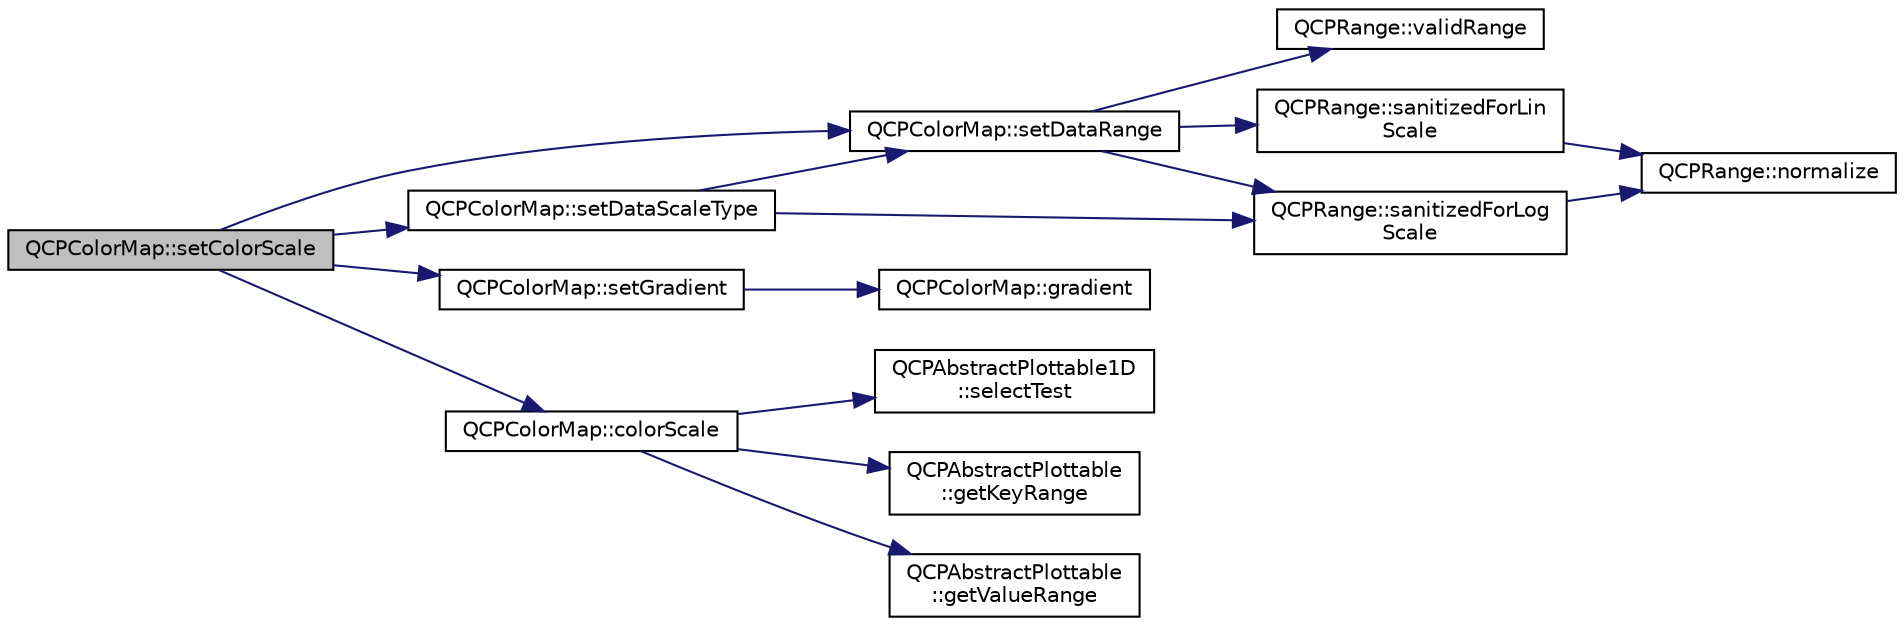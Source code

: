 digraph "QCPColorMap::setColorScale"
{
  edge [fontname="Helvetica",fontsize="10",labelfontname="Helvetica",labelfontsize="10"];
  node [fontname="Helvetica",fontsize="10",shape=record];
  rankdir="LR";
  Node109 [label="QCPColorMap::setColorScale",height=0.2,width=0.4,color="black", fillcolor="grey75", style="filled", fontcolor="black"];
  Node109 -> Node110 [color="midnightblue",fontsize="10",style="solid",fontname="Helvetica"];
  Node110 [label="QCPColorMap::setDataRange",height=0.2,width=0.4,color="black", fillcolor="white", style="filled",URL="$class_q_c_p_color_map.html#a980b42837821159786a85b4b7dcb8774"];
  Node110 -> Node111 [color="midnightblue",fontsize="10",style="solid",fontname="Helvetica"];
  Node111 [label="QCPRange::validRange",height=0.2,width=0.4,color="black", fillcolor="white", style="filled",URL="$class_q_c_p_range.html#ab38bd4841c77c7bb86c9eea0f142dcc0"];
  Node110 -> Node112 [color="midnightblue",fontsize="10",style="solid",fontname="Helvetica"];
  Node112 [label="QCPRange::sanitizedForLog\lScale",height=0.2,width=0.4,color="black", fillcolor="white", style="filled",URL="$class_q_c_p_range.html#a3d66288d66e1d6df3636075eb42502ee"];
  Node112 -> Node113 [color="midnightblue",fontsize="10",style="solid",fontname="Helvetica"];
  Node113 [label="QCPRange::normalize",height=0.2,width=0.4,color="black", fillcolor="white", style="filled",URL="$class_q_c_p_range.html#af914a7740269b0604d0827c634a878a9"];
  Node110 -> Node114 [color="midnightblue",fontsize="10",style="solid",fontname="Helvetica"];
  Node114 [label="QCPRange::sanitizedForLin\lScale",height=0.2,width=0.4,color="black", fillcolor="white", style="filled",URL="$class_q_c_p_range.html#a808751fdd9b17ef52327ba011df2e5f1"];
  Node114 -> Node113 [color="midnightblue",fontsize="10",style="solid",fontname="Helvetica"];
  Node109 -> Node115 [color="midnightblue",fontsize="10",style="solid",fontname="Helvetica"];
  Node115 [label="QCPColorMap::setDataScaleType",height=0.2,width=0.4,color="black", fillcolor="white", style="filled",URL="$class_q_c_p_color_map.html#a9d20aa08e3c1f20f22908c45b9c06511"];
  Node115 -> Node110 [color="midnightblue",fontsize="10",style="solid",fontname="Helvetica"];
  Node115 -> Node112 [color="midnightblue",fontsize="10",style="solid",fontname="Helvetica"];
  Node109 -> Node116 [color="midnightblue",fontsize="10",style="solid",fontname="Helvetica"];
  Node116 [label="QCPColorMap::setGradient",height=0.2,width=0.4,color="black", fillcolor="white", style="filled",URL="$class_q_c_p_color_map.html#a7313c78360471cead3576341a2c50377"];
  Node116 -> Node117 [color="midnightblue",fontsize="10",style="solid",fontname="Helvetica"];
  Node117 [label="QCPColorMap::gradient",height=0.2,width=0.4,color="black", fillcolor="white", style="filled",URL="$class_q_c_p_color_map.html#acc4bb87c903607b96c08d2bc34bc24cd"];
  Node109 -> Node118 [color="midnightblue",fontsize="10",style="solid",fontname="Helvetica"];
  Node118 [label="QCPColorMap::colorScale",height=0.2,width=0.4,color="black", fillcolor="white", style="filled",URL="$class_q_c_p_color_map.html#a9d37d08c467ac645b86fc71a3b151208"];
  Node118 -> Node119 [color="midnightblue",fontsize="10",style="solid",fontname="Helvetica"];
  Node119 [label="QCPAbstractPlottable1D\l::selectTest",height=0.2,width=0.4,color="black", fillcolor="white", style="filled",URL="$class_q_c_p_abstract_plottable1_d.html#a4611b43bcb6441b2154eb4f4e0a33db2"];
  Node118 -> Node120 [color="midnightblue",fontsize="10",style="solid",fontname="Helvetica"];
  Node120 [label="QCPAbstractPlottable\l::getKeyRange",height=0.2,width=0.4,color="black", fillcolor="white", style="filled",URL="$class_q_c_p_abstract_plottable.html#a4da16d3cd4b509e1104a9b0275623c96"];
  Node118 -> Node121 [color="midnightblue",fontsize="10",style="solid",fontname="Helvetica"];
  Node121 [label="QCPAbstractPlottable\l::getValueRange",height=0.2,width=0.4,color="black", fillcolor="white", style="filled",URL="$class_q_c_p_abstract_plottable.html#a4de773988b21ed090fddd27c6a3a3dcb"];
}
